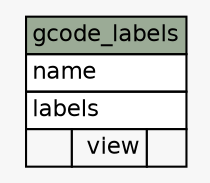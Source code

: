 // dot 2.20.2 on Linux 2.6.32-42-generic-pae
// SchemaSpy rev 590
digraph "gcode_labels" {
  graph [
    rankdir="RL"
    bgcolor="#f7f7f7"
    nodesep="0.18"
    ranksep="0.46"
    fontname="Helvetica"
    fontsize="11"
  ];
  node [
    fontname="Helvetica"
    fontsize="11"
    shape="plaintext"
  ];
  edge [
    arrowsize="0.8"
  ];
  "gcode_labels" [
    label=<
    <TABLE BORDER="0" CELLBORDER="1" CELLSPACING="0" BGCOLOR="#ffffff">
      <TR><TD COLSPAN="3" BGCOLOR="#9bab96" ALIGN="CENTER">gcode_labels</TD></TR>
      <TR><TD PORT="name" COLSPAN="3" ALIGN="LEFT">name</TD></TR>
      <TR><TD PORT="labels" COLSPAN="3" ALIGN="LEFT">labels</TD></TR>
      <TR><TD ALIGN="LEFT" BGCOLOR="#f7f7f7">  </TD><TD ALIGN="RIGHT" BGCOLOR="#f7f7f7">view</TD><TD ALIGN="RIGHT" BGCOLOR="#f7f7f7">  </TD></TR>
    </TABLE>>
    URL="tables/gcode_labels.html"
    tooltip="gcode_labels"
  ];
}
